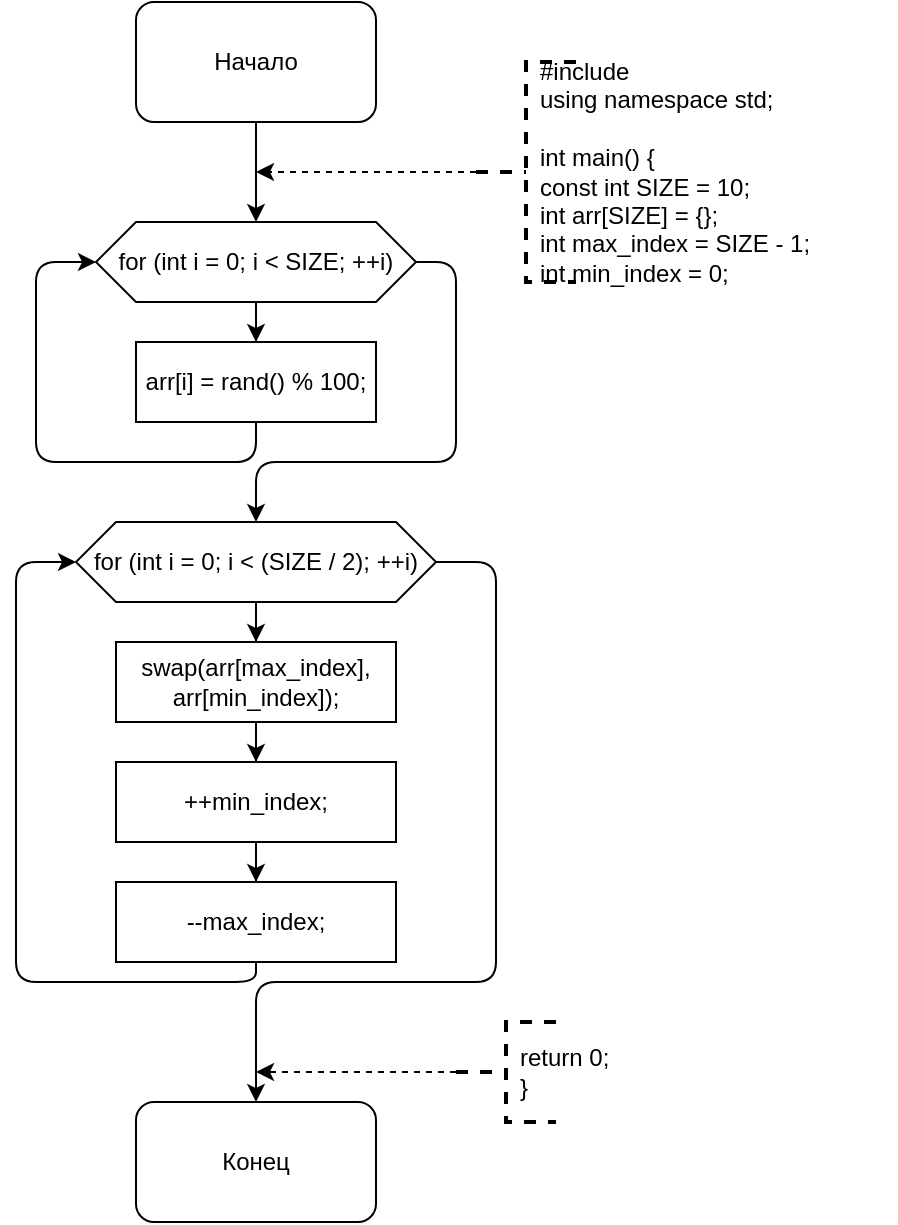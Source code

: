 <mxfile version="13.9.9" type="device"><diagram id="eIVTg4Lu0i9pbtrhx_BO" name="Страница 1"><mxGraphModel dx="1024" dy="592" grid="1" gridSize="10" guides="1" tooltips="1" connect="1" arrows="1" fold="1" page="1" pageScale="1" pageWidth="827" pageHeight="1169" math="0" shadow="0"><root><mxCell id="0"/><mxCell id="1" parent="0"/><mxCell id="9g-MX6jn5dK3bAjJpH9N-1" style="edgeStyle=orthogonalEdgeStyle;rounded=0;orthogonalLoop=1;jettySize=auto;html=1;entryX=0.5;entryY=0;entryDx=0;entryDy=0;" edge="1" parent="1" source="9g-MX6jn5dK3bAjJpH9N-2" target="9g-MX6jn5dK3bAjJpH9N-4"><mxGeometry relative="1" as="geometry"/></mxCell><mxCell id="9g-MX6jn5dK3bAjJpH9N-2" value="Начало" style="rounded=1;whiteSpace=wrap;html=1;" vertex="1" parent="1"><mxGeometry x="340" y="10" width="120" height="60" as="geometry"/></mxCell><mxCell id="9g-MX6jn5dK3bAjJpH9N-3" style="edgeStyle=orthogonalEdgeStyle;rounded=0;orthogonalLoop=1;jettySize=auto;html=1;" edge="1" parent="1" source="9g-MX6jn5dK3bAjJpH9N-4" target="9g-MX6jn5dK3bAjJpH9N-5"><mxGeometry relative="1" as="geometry"/></mxCell><mxCell id="9g-MX6jn5dK3bAjJpH9N-4" value="for (int i = 0; i &amp;lt; SIZE; ++i)" style="shape=hexagon;perimeter=hexagonPerimeter2;whiteSpace=wrap;html=1;fixedSize=1;" vertex="1" parent="1"><mxGeometry x="320" y="120" width="160" height="40" as="geometry"/></mxCell><mxCell id="9g-MX6jn5dK3bAjJpH9N-5" value="arr[i] = rand() % 100;" style="rounded=0;whiteSpace=wrap;html=1;" vertex="1" parent="1"><mxGeometry x="340" y="180" width="120" height="40" as="geometry"/></mxCell><mxCell id="9g-MX6jn5dK3bAjJpH9N-6" value="" style="endArrow=classic;html=1;exitX=0.5;exitY=1;exitDx=0;exitDy=0;entryX=0;entryY=0.5;entryDx=0;entryDy=0;" edge="1" parent="1" source="9g-MX6jn5dK3bAjJpH9N-5" target="9g-MX6jn5dK3bAjJpH9N-4"><mxGeometry width="50" height="50" relative="1" as="geometry"><mxPoint x="390" y="330" as="sourcePoint"/><mxPoint x="440" y="280" as="targetPoint"/><Array as="points"><mxPoint x="400" y="240"/><mxPoint x="290" y="240"/><mxPoint x="290" y="140"/></Array></mxGeometry></mxCell><mxCell id="9g-MX6jn5dK3bAjJpH9N-7" value="" style="endArrow=classic;html=1;exitX=1;exitY=0.5;exitDx=0;exitDy=0;" edge="1" parent="1" source="9g-MX6jn5dK3bAjJpH9N-4"><mxGeometry width="50" height="50" relative="1" as="geometry"><mxPoint x="390" y="330" as="sourcePoint"/><mxPoint x="400" y="270" as="targetPoint"/><Array as="points"><mxPoint x="500" y="140"/><mxPoint x="500" y="240"/><mxPoint x="400" y="240"/></Array></mxGeometry></mxCell><mxCell id="9g-MX6jn5dK3bAjJpH9N-8" value="Конец" style="rounded=1;whiteSpace=wrap;html=1;" vertex="1" parent="1"><mxGeometry x="340" y="560" width="120" height="60" as="geometry"/></mxCell><mxCell id="9g-MX6jn5dK3bAjJpH9N-9" style="edgeStyle=orthogonalEdgeStyle;rounded=0;orthogonalLoop=1;jettySize=auto;html=1;dashed=1;" edge="1" parent="1" source="9g-MX6jn5dK3bAjJpH9N-10"><mxGeometry relative="1" as="geometry"><mxPoint x="400" y="95" as="targetPoint"/></mxGeometry></mxCell><mxCell id="9g-MX6jn5dK3bAjJpH9N-10" value="" style="strokeWidth=2;html=1;shape=mxgraph.flowchart.annotation_2;align=left;labelPosition=right;pointerEvents=1;dashed=1;" vertex="1" parent="1"><mxGeometry x="510" y="40" width="50" height="110" as="geometry"/></mxCell><mxCell id="9g-MX6jn5dK3bAjJpH9N-11" value="#include&amp;nbsp;&lt;br&gt;using namespace std;&lt;br&gt;&lt;br&gt;int main() {&lt;br&gt;const int SIZE = 10;&lt;br&gt;int arr[SIZE] = {};&lt;br&gt;int max_index = SIZE - 1;&lt;br&gt;int min_index = 0;" style="text;html=1;strokeColor=none;fillColor=none;align=left;verticalAlign=middle;whiteSpace=wrap;rounded=0;dashed=1;" vertex="1" parent="1"><mxGeometry x="540" y="40" width="180" height="110" as="geometry"/></mxCell><mxCell id="9g-MX6jn5dK3bAjJpH9N-12" style="edgeStyle=orthogonalEdgeStyle;rounded=0;orthogonalLoop=1;jettySize=auto;html=1;dashed=1;" edge="1" parent="1" source="9g-MX6jn5dK3bAjJpH9N-13"><mxGeometry relative="1" as="geometry"><mxPoint x="400" y="545" as="targetPoint"/></mxGeometry></mxCell><mxCell id="9g-MX6jn5dK3bAjJpH9N-13" value="" style="strokeWidth=2;html=1;shape=mxgraph.flowchart.annotation_2;align=left;labelPosition=right;pointerEvents=1;dashed=1;" vertex="1" parent="1"><mxGeometry x="500" y="520" width="50" height="50" as="geometry"/></mxCell><mxCell id="9g-MX6jn5dK3bAjJpH9N-14" value="return 0;&lt;br&gt;}" style="text;html=1;strokeColor=none;fillColor=none;align=left;verticalAlign=middle;whiteSpace=wrap;rounded=0;dashed=1;" vertex="1" parent="1"><mxGeometry x="530" y="520" width="110" height="50" as="geometry"/></mxCell><mxCell id="9g-MX6jn5dK3bAjJpH9N-40" style="edgeStyle=orthogonalEdgeStyle;rounded=0;orthogonalLoop=1;jettySize=auto;html=1;" edge="1" parent="1" source="9g-MX6jn5dK3bAjJpH9N-36" target="9g-MX6jn5dK3bAjJpH9N-37"><mxGeometry relative="1" as="geometry"/></mxCell><mxCell id="9g-MX6jn5dK3bAjJpH9N-36" value="for (int i = 0; i &amp;lt; (SIZE / 2); ++i)" style="shape=hexagon;perimeter=hexagonPerimeter2;whiteSpace=wrap;html=1;fixedSize=1;" vertex="1" parent="1"><mxGeometry x="310" y="270" width="180" height="40" as="geometry"/></mxCell><mxCell id="9g-MX6jn5dK3bAjJpH9N-41" style="edgeStyle=orthogonalEdgeStyle;rounded=0;orthogonalLoop=1;jettySize=auto;html=1;" edge="1" parent="1" source="9g-MX6jn5dK3bAjJpH9N-37" target="9g-MX6jn5dK3bAjJpH9N-38"><mxGeometry relative="1" as="geometry"/></mxCell><mxCell id="9g-MX6jn5dK3bAjJpH9N-37" value="swap(arr[max_index], arr[min_index]);" style="rounded=0;whiteSpace=wrap;html=1;" vertex="1" parent="1"><mxGeometry x="330" y="330" width="140" height="40" as="geometry"/></mxCell><mxCell id="9g-MX6jn5dK3bAjJpH9N-42" style="edgeStyle=orthogonalEdgeStyle;rounded=0;orthogonalLoop=1;jettySize=auto;html=1;" edge="1" parent="1" source="9g-MX6jn5dK3bAjJpH9N-38" target="9g-MX6jn5dK3bAjJpH9N-39"><mxGeometry relative="1" as="geometry"/></mxCell><mxCell id="9g-MX6jn5dK3bAjJpH9N-38" value="++min_index;" style="rounded=0;whiteSpace=wrap;html=1;" vertex="1" parent="1"><mxGeometry x="330" y="390" width="140" height="40" as="geometry"/></mxCell><mxCell id="9g-MX6jn5dK3bAjJpH9N-39" value="--max_index;" style="rounded=0;whiteSpace=wrap;html=1;" vertex="1" parent="1"><mxGeometry x="330" y="450" width="140" height="40" as="geometry"/></mxCell><mxCell id="9g-MX6jn5dK3bAjJpH9N-43" value="" style="endArrow=classic;html=1;exitX=0.5;exitY=1;exitDx=0;exitDy=0;entryX=0;entryY=0.5;entryDx=0;entryDy=0;" edge="1" parent="1" source="9g-MX6jn5dK3bAjJpH9N-39" target="9g-MX6jn5dK3bAjJpH9N-36"><mxGeometry width="50" height="50" relative="1" as="geometry"><mxPoint x="410" y="500" as="sourcePoint"/><mxPoint x="440" y="370" as="targetPoint"/><Array as="points"><mxPoint x="400" y="500"/><mxPoint x="280" y="500"/><mxPoint x="280" y="290"/></Array></mxGeometry></mxCell><mxCell id="9g-MX6jn5dK3bAjJpH9N-44" value="" style="endArrow=classic;html=1;exitX=1;exitY=0.5;exitDx=0;exitDy=0;" edge="1" parent="1" source="9g-MX6jn5dK3bAjJpH9N-36"><mxGeometry width="50" height="50" relative="1" as="geometry"><mxPoint x="390" y="520" as="sourcePoint"/><mxPoint x="400" y="560" as="targetPoint"/><Array as="points"><mxPoint x="520" y="290"/><mxPoint x="520" y="500"/><mxPoint x="400" y="500"/></Array></mxGeometry></mxCell></root></mxGraphModel></diagram></mxfile>